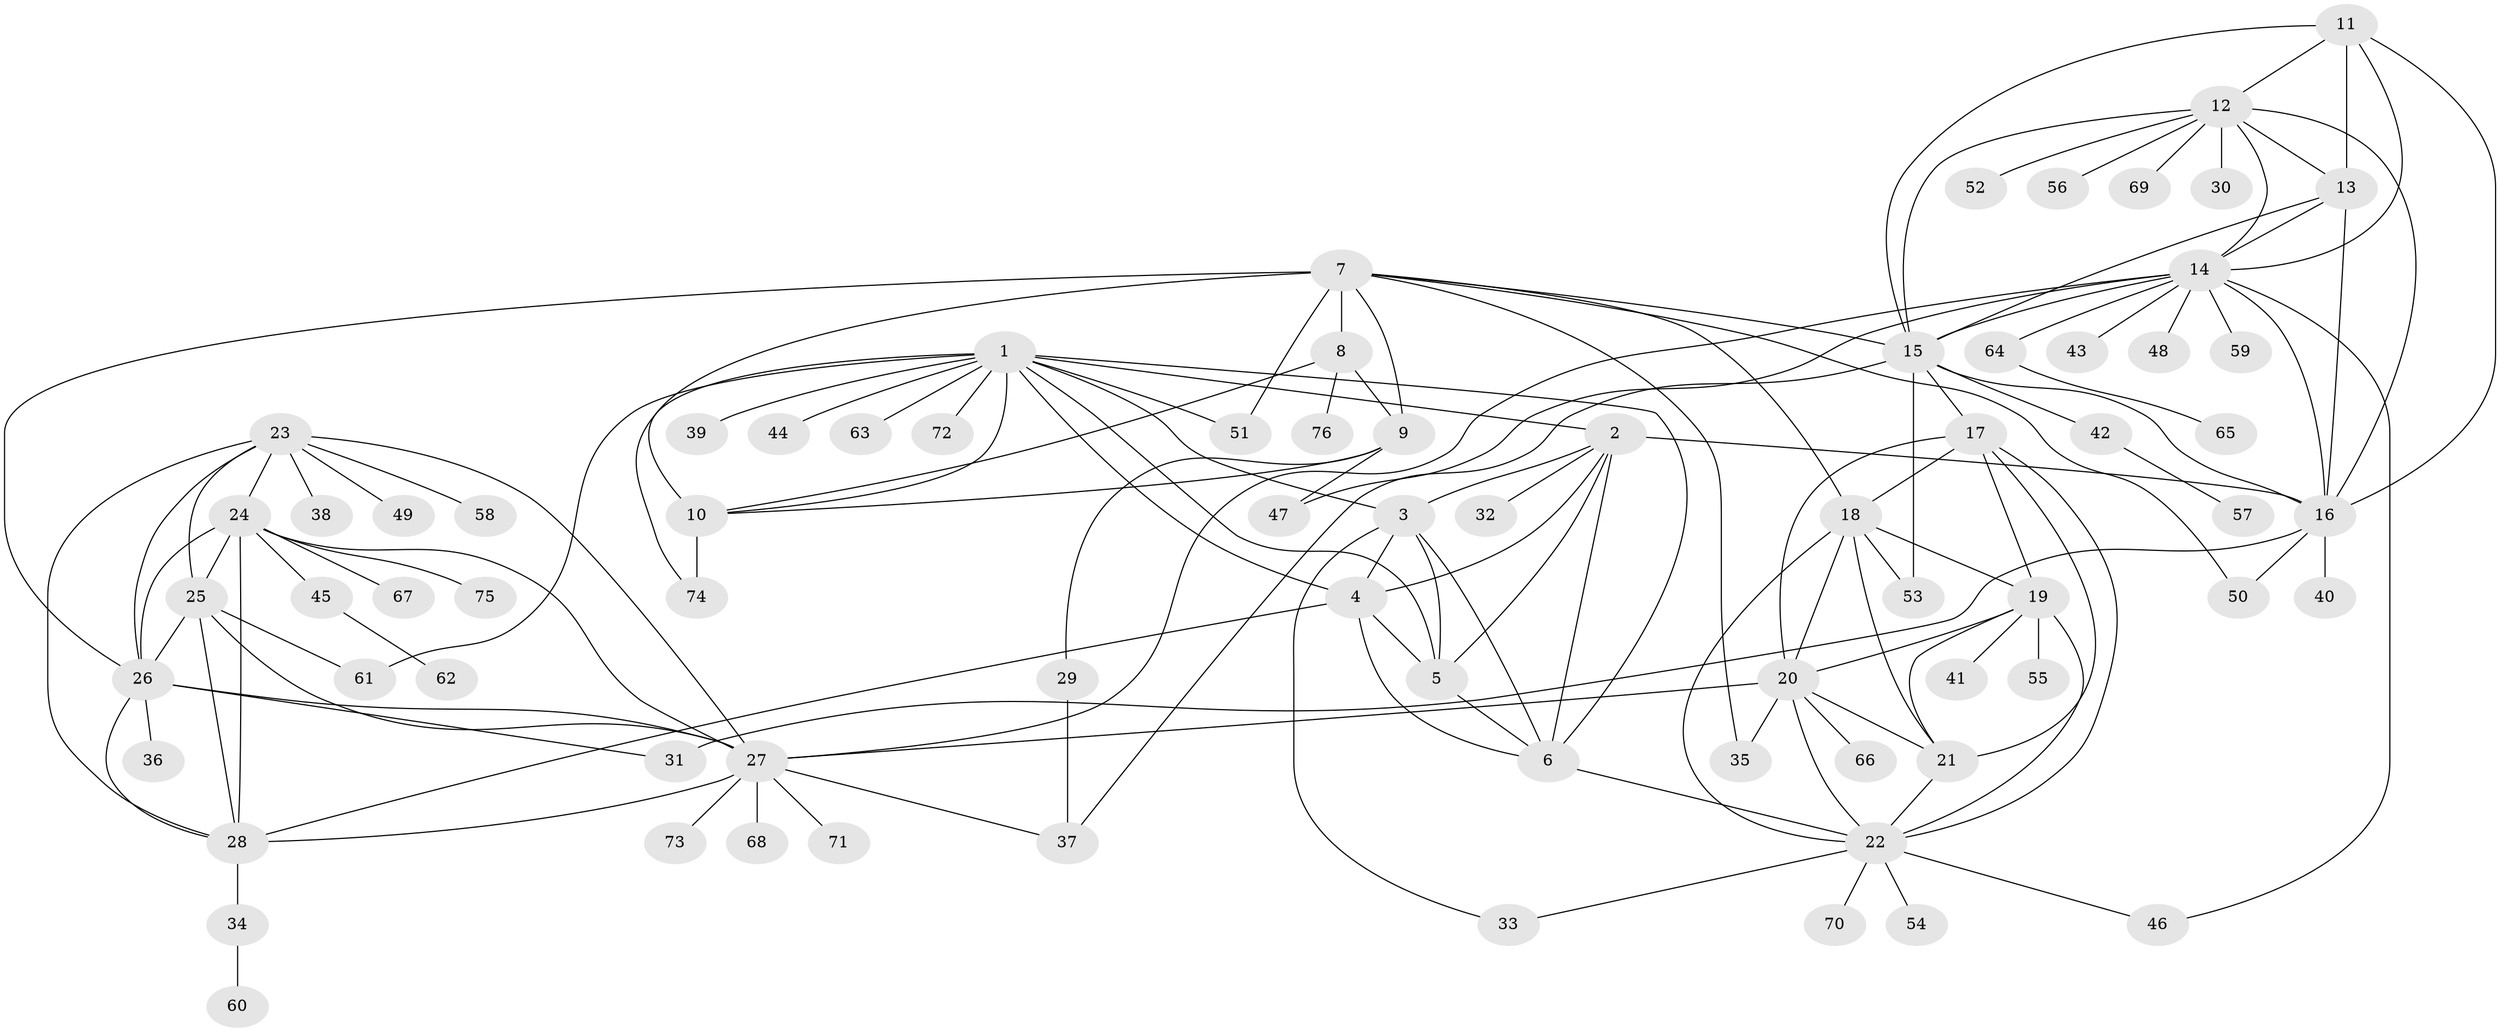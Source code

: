 // original degree distribution, {14: 0.008, 8: 0.024, 7: 0.056, 6: 0.032, 5: 0.016, 15: 0.008, 10: 0.024, 13: 0.008, 11: 0.016, 12: 0.016, 9: 0.032, 3: 0.016, 1: 0.552, 2: 0.192}
// Generated by graph-tools (version 1.1) at 2025/52/03/04/25 22:52:16]
// undirected, 76 vertices, 136 edges
graph export_dot {
  node [color=gray90,style=filled];
  1;
  2;
  3;
  4;
  5;
  6;
  7;
  8;
  9;
  10;
  11;
  12;
  13;
  14;
  15;
  16;
  17;
  18;
  19;
  20;
  21;
  22;
  23;
  24;
  25;
  26;
  27;
  28;
  29;
  30;
  31;
  32;
  33;
  34;
  35;
  36;
  37;
  38;
  39;
  40;
  41;
  42;
  43;
  44;
  45;
  46;
  47;
  48;
  49;
  50;
  51;
  52;
  53;
  54;
  55;
  56;
  57;
  58;
  59;
  60;
  61;
  62;
  63;
  64;
  65;
  66;
  67;
  68;
  69;
  70;
  71;
  72;
  73;
  74;
  75;
  76;
  1 -- 2 [weight=1.0];
  1 -- 3 [weight=1.0];
  1 -- 4 [weight=1.0];
  1 -- 5 [weight=1.0];
  1 -- 6 [weight=1.0];
  1 -- 10 [weight=1.0];
  1 -- 39 [weight=1.0];
  1 -- 44 [weight=1.0];
  1 -- 51 [weight=1.0];
  1 -- 61 [weight=1.0];
  1 -- 63 [weight=1.0];
  1 -- 72 [weight=1.0];
  1 -- 74 [weight=1.0];
  2 -- 3 [weight=1.0];
  2 -- 4 [weight=1.0];
  2 -- 5 [weight=1.0];
  2 -- 6 [weight=1.0];
  2 -- 16 [weight=1.0];
  2 -- 32 [weight=1.0];
  3 -- 4 [weight=1.0];
  3 -- 5 [weight=1.0];
  3 -- 6 [weight=1.0];
  3 -- 33 [weight=1.0];
  4 -- 5 [weight=2.0];
  4 -- 6 [weight=1.0];
  4 -- 28 [weight=1.0];
  5 -- 6 [weight=1.0];
  6 -- 22 [weight=1.0];
  7 -- 8 [weight=3.0];
  7 -- 9 [weight=3.0];
  7 -- 10 [weight=3.0];
  7 -- 15 [weight=1.0];
  7 -- 18 [weight=1.0];
  7 -- 26 [weight=1.0];
  7 -- 35 [weight=1.0];
  7 -- 50 [weight=1.0];
  7 -- 51 [weight=1.0];
  8 -- 9 [weight=1.0];
  8 -- 10 [weight=1.0];
  8 -- 76 [weight=1.0];
  9 -- 10 [weight=1.0];
  9 -- 29 [weight=1.0];
  9 -- 47 [weight=8.0];
  10 -- 74 [weight=1.0];
  11 -- 12 [weight=1.0];
  11 -- 13 [weight=1.0];
  11 -- 14 [weight=1.0];
  11 -- 15 [weight=1.0];
  11 -- 16 [weight=1.0];
  12 -- 13 [weight=1.0];
  12 -- 14 [weight=1.0];
  12 -- 15 [weight=1.0];
  12 -- 16 [weight=1.0];
  12 -- 30 [weight=1.0];
  12 -- 52 [weight=1.0];
  12 -- 56 [weight=1.0];
  12 -- 69 [weight=1.0];
  13 -- 14 [weight=1.0];
  13 -- 15 [weight=1.0];
  13 -- 16 [weight=1.0];
  14 -- 15 [weight=1.0];
  14 -- 16 [weight=1.0];
  14 -- 27 [weight=1.0];
  14 -- 43 [weight=1.0];
  14 -- 46 [weight=1.0];
  14 -- 47 [weight=1.0];
  14 -- 48 [weight=1.0];
  14 -- 59 [weight=1.0];
  14 -- 64 [weight=1.0];
  15 -- 16 [weight=1.0];
  15 -- 17 [weight=1.0];
  15 -- 37 [weight=1.0];
  15 -- 42 [weight=1.0];
  15 -- 53 [weight=1.0];
  16 -- 31 [weight=1.0];
  16 -- 40 [weight=1.0];
  16 -- 50 [weight=1.0];
  17 -- 18 [weight=1.0];
  17 -- 19 [weight=1.0];
  17 -- 20 [weight=1.0];
  17 -- 21 [weight=1.0];
  17 -- 22 [weight=1.0];
  18 -- 19 [weight=1.0];
  18 -- 20 [weight=1.0];
  18 -- 21 [weight=1.0];
  18 -- 22 [weight=1.0];
  18 -- 53 [weight=1.0];
  19 -- 20 [weight=1.0];
  19 -- 21 [weight=1.0];
  19 -- 22 [weight=1.0];
  19 -- 41 [weight=1.0];
  19 -- 55 [weight=5.0];
  20 -- 21 [weight=1.0];
  20 -- 22 [weight=1.0];
  20 -- 27 [weight=1.0];
  20 -- 35 [weight=1.0];
  20 -- 66 [weight=1.0];
  21 -- 22 [weight=1.0];
  22 -- 33 [weight=1.0];
  22 -- 46 [weight=1.0];
  22 -- 54 [weight=1.0];
  22 -- 70 [weight=1.0];
  23 -- 24 [weight=1.0];
  23 -- 25 [weight=1.0];
  23 -- 26 [weight=1.0];
  23 -- 27 [weight=1.0];
  23 -- 28 [weight=1.0];
  23 -- 38 [weight=1.0];
  23 -- 49 [weight=1.0];
  23 -- 58 [weight=1.0];
  24 -- 25 [weight=1.0];
  24 -- 26 [weight=1.0];
  24 -- 27 [weight=1.0];
  24 -- 28 [weight=1.0];
  24 -- 45 [weight=1.0];
  24 -- 67 [weight=1.0];
  24 -- 75 [weight=1.0];
  25 -- 26 [weight=1.0];
  25 -- 27 [weight=1.0];
  25 -- 28 [weight=1.0];
  25 -- 61 [weight=1.0];
  26 -- 27 [weight=1.0];
  26 -- 28 [weight=1.0];
  26 -- 31 [weight=1.0];
  26 -- 36 [weight=1.0];
  27 -- 28 [weight=1.0];
  27 -- 37 [weight=1.0];
  27 -- 68 [weight=1.0];
  27 -- 71 [weight=1.0];
  27 -- 73 [weight=1.0];
  28 -- 34 [weight=1.0];
  29 -- 37 [weight=1.0];
  34 -- 60 [weight=1.0];
  42 -- 57 [weight=1.0];
  45 -- 62 [weight=1.0];
  64 -- 65 [weight=1.0];
}
